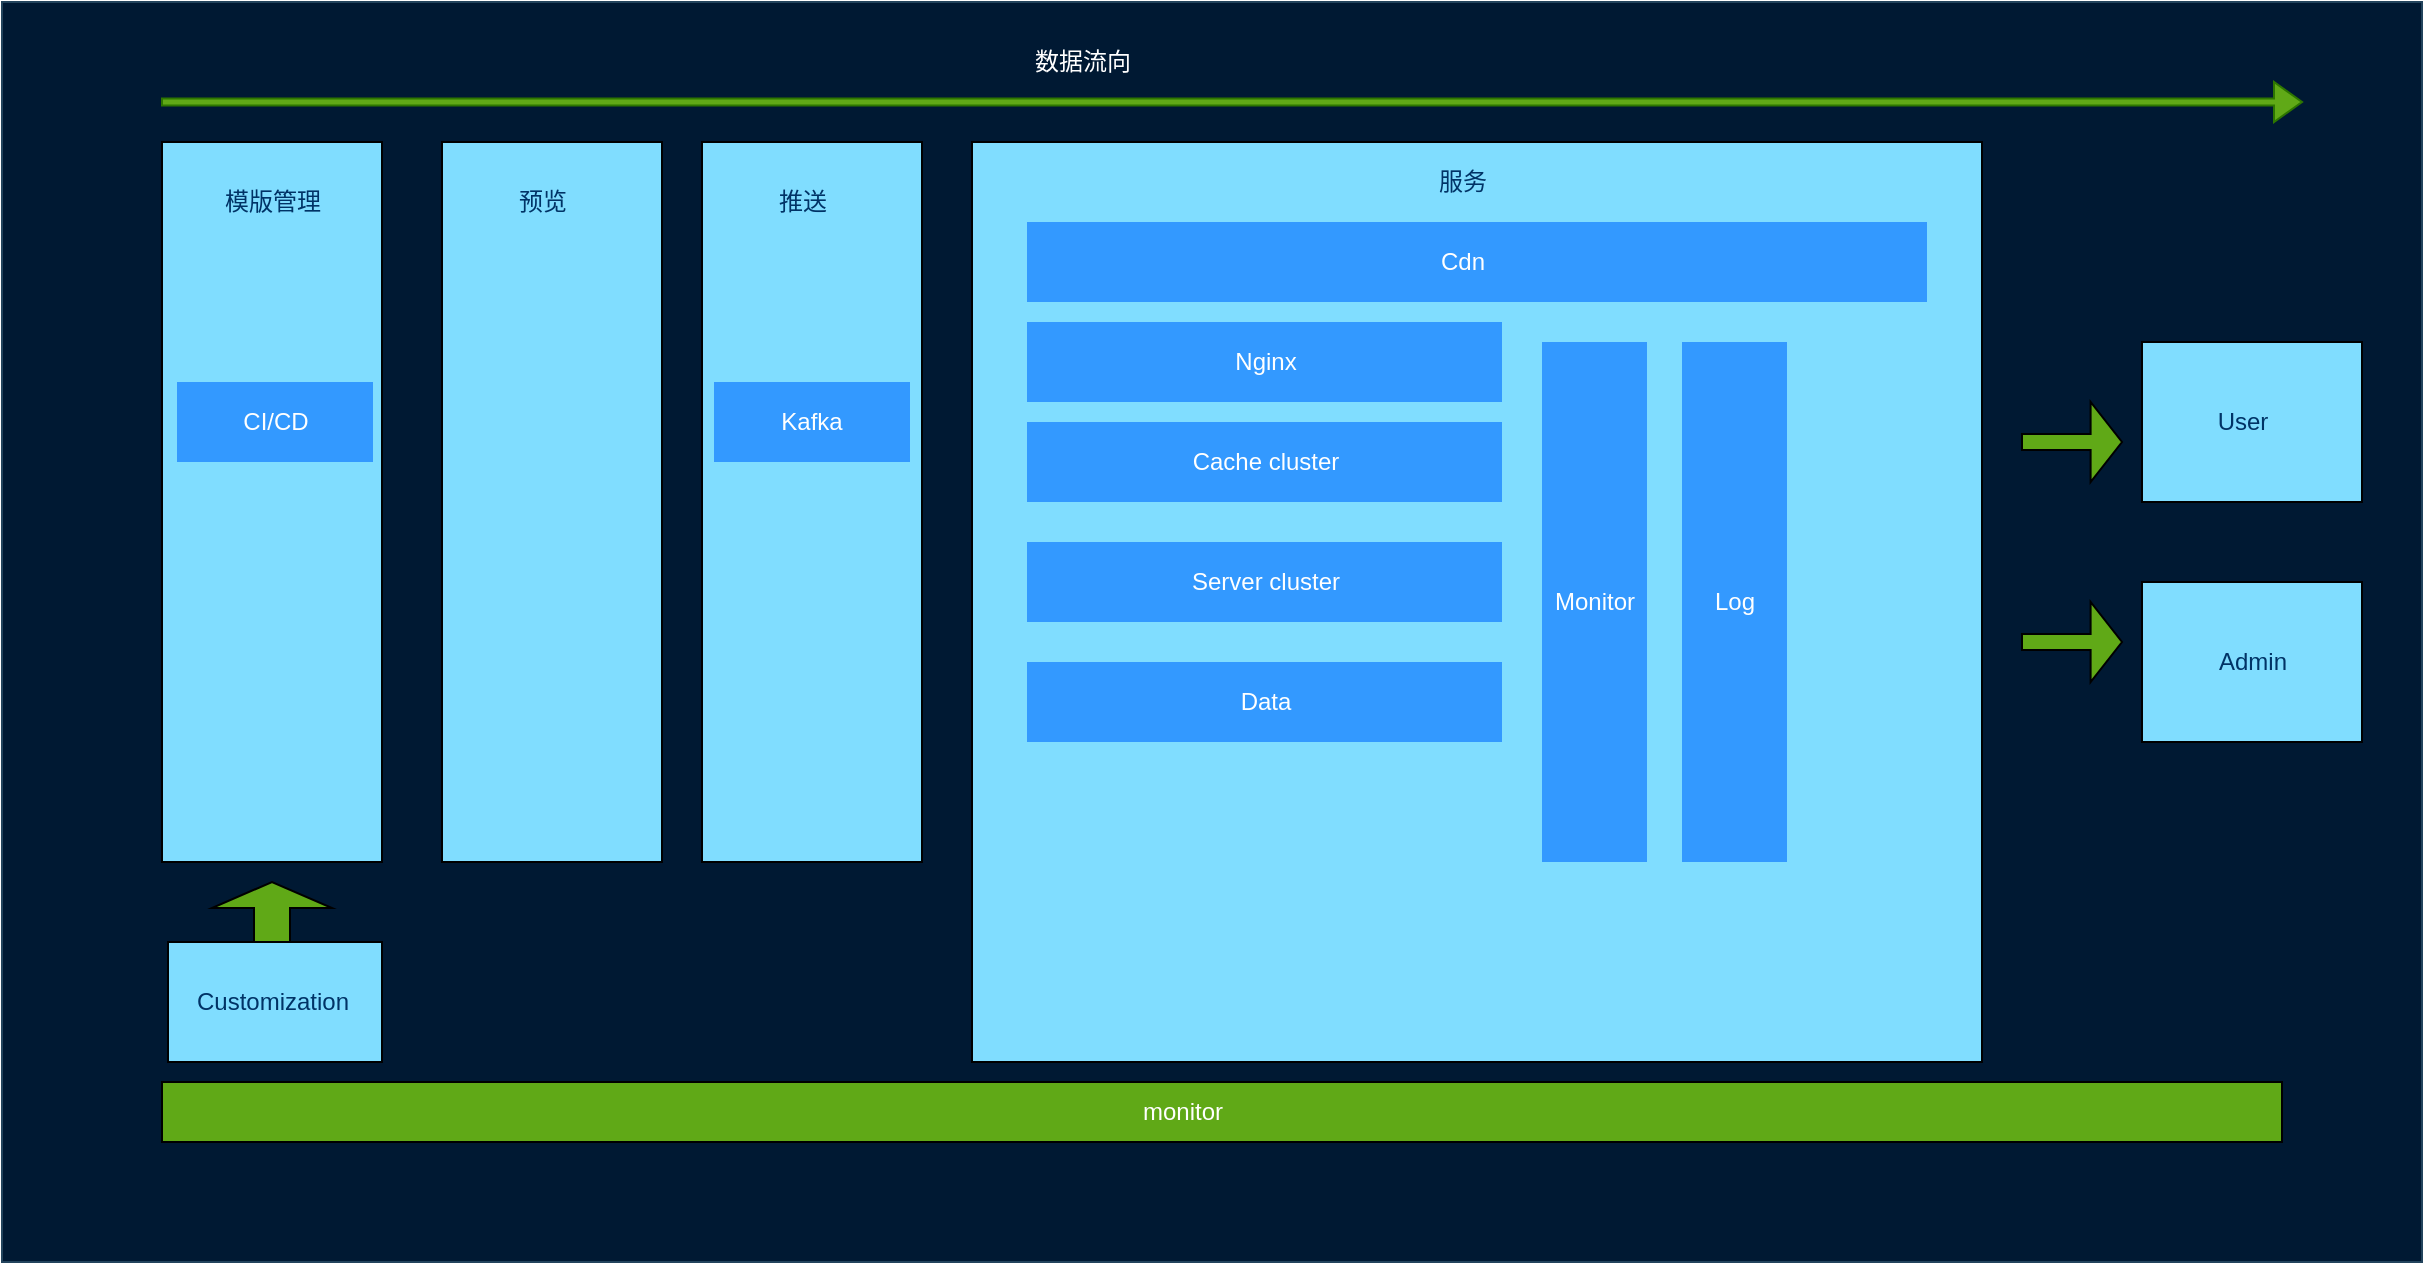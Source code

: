 <mxfile version="13.8.9-1" type="github">
  <diagram id="iEV1ejRToIr8UVOdlKpQ" name="Page-1">
    <mxGraphModel dx="1298" dy="635" grid="1" gridSize="10" guides="1" tooltips="1" connect="1" arrows="1" fold="1" page="1" pageScale="1" pageWidth="827" pageHeight="1169" math="0" shadow="0">
      <root>
        <mxCell id="0" />
        <mxCell id="1" parent="0" />
        <mxCell id="WxImUXz3UTkvo0BDCWMc-9" value="" style="rounded=0;whiteSpace=wrap;html=1;strokeColor=#23445d;fillColor=#001933;" vertex="1" parent="1">
          <mxGeometry x="70" y="50" width="1210" height="630" as="geometry" />
        </mxCell>
        <mxCell id="WxImUXz3UTkvo0BDCWMc-7" value="" style="html=1;shadow=0;dashed=0;align=center;verticalAlign=middle;shape=mxgraph.arrows2.arrow;dy=0.83;dx=14;notch=0;fillColor=#60a917;strokeColor=#2D7600;fontColor=#ffffff;" vertex="1" parent="1">
          <mxGeometry x="150" y="90" width="1070" height="20" as="geometry" />
        </mxCell>
        <mxCell id="WxImUXz3UTkvo0BDCWMc-8" value="数据流向" style="text;html=1;align=center;verticalAlign=middle;resizable=0;points=[];autosize=1;fontColor=#FFFFFF;" vertex="1" parent="1">
          <mxGeometry x="580" y="70" width="60" height="20" as="geometry" />
        </mxCell>
        <mxCell id="WxImUXz3UTkvo0BDCWMc-13" value="" style="rounded=0;whiteSpace=wrap;html=1;gradientColor=none;fontColor=#FFFFFF;fillColor=#80DDFF;" vertex="1" parent="1">
          <mxGeometry x="150" y="120" width="110" height="360" as="geometry" />
        </mxCell>
        <mxCell id="WxImUXz3UTkvo0BDCWMc-14" value="模版管理" style="text;html=1;align=center;verticalAlign=middle;resizable=0;points=[];autosize=1;fontColor=#003366;" vertex="1" parent="1">
          <mxGeometry x="175" y="140" width="60" height="20" as="geometry" />
        </mxCell>
        <mxCell id="WxImUXz3UTkvo0BDCWMc-15" value="" style="rounded=0;whiteSpace=wrap;html=1;gradientColor=none;fontColor=#006666;fillColor=#60A917;" vertex="1" parent="1">
          <mxGeometry x="150" y="590" width="1060" height="30" as="geometry" />
        </mxCell>
        <mxCell id="WxImUXz3UTkvo0BDCWMc-16" value="monitor" style="text;html=1;align=center;verticalAlign=middle;resizable=0;points=[];autosize=1;fontColor=#FFFFFF;" vertex="1" parent="1">
          <mxGeometry x="630" y="595" width="60" height="20" as="geometry" />
        </mxCell>
        <mxCell id="WxImUXz3UTkvo0BDCWMc-18" value="" style="rounded=0;whiteSpace=wrap;html=1;gradientColor=none;fontColor=#FFFFFF;fillColor=#80DDFF;" vertex="1" parent="1">
          <mxGeometry x="153" y="520" width="107" height="60" as="geometry" />
        </mxCell>
        <mxCell id="WxImUXz3UTkvo0BDCWMc-19" value="Customization" style="text;html=1;align=center;verticalAlign=middle;resizable=0;points=[];autosize=1;fontColor=#003366;" vertex="1" parent="1">
          <mxGeometry x="160" y="540" width="90" height="20" as="geometry" />
        </mxCell>
        <mxCell id="WxImUXz3UTkvo0BDCWMc-20" value="" style="shape=singleArrow;direction=north;whiteSpace=wrap;html=1;gradientColor=none;fontColor=#003366;fillColor=#60A917;arrowWidth=0.3;arrowSize=0.433;" vertex="1" parent="1">
          <mxGeometry x="175" y="490" width="60" height="30" as="geometry" />
        </mxCell>
        <mxCell id="WxImUXz3UTkvo0BDCWMc-21" value="" style="rounded=0;whiteSpace=wrap;html=1;gradientColor=none;fontColor=#FFFFFF;fillColor=#80DDFF;" vertex="1" parent="1">
          <mxGeometry x="290" y="120" width="110" height="360" as="geometry" />
        </mxCell>
        <mxCell id="WxImUXz3UTkvo0BDCWMc-22" value="预览" style="text;html=1;align=center;verticalAlign=middle;resizable=0;points=[];autosize=1;fontColor=#003366;" vertex="1" parent="1">
          <mxGeometry x="320" y="140" width="40" height="20" as="geometry" />
        </mxCell>
        <mxCell id="WxImUXz3UTkvo0BDCWMc-23" value="" style="rounded=0;whiteSpace=wrap;html=1;gradientColor=none;fontColor=#FFFFFF;fillColor=#80DDFF;" vertex="1" parent="1">
          <mxGeometry x="420" y="120" width="110" height="360" as="geometry" />
        </mxCell>
        <mxCell id="WxImUXz3UTkvo0BDCWMc-24" value="推送" style="text;html=1;align=center;verticalAlign=middle;resizable=0;points=[];autosize=1;fontColor=#003366;" vertex="1" parent="1">
          <mxGeometry x="450" y="140" width="40" height="20" as="geometry" />
        </mxCell>
        <mxCell id="WxImUXz3UTkvo0BDCWMc-25" value="" style="rounded=0;whiteSpace=wrap;html=1;gradientColor=none;fontColor=#FFFFFF;fillColor=#80DDFF;" vertex="1" parent="1">
          <mxGeometry x="555" y="120" width="505" height="460" as="geometry" />
        </mxCell>
        <mxCell id="WxImUXz3UTkvo0BDCWMc-26" value="" style="rounded=0;whiteSpace=wrap;html=1;gradientColor=none;fontColor=#FFFFFF;fillColor=#3399FF;strokeColor=none;" vertex="1" parent="1">
          <mxGeometry x="582.5" y="160" width="450" height="40" as="geometry" />
        </mxCell>
        <mxCell id="WxImUXz3UTkvo0BDCWMc-28" value="Cdn" style="text;html=1;align=center;verticalAlign=middle;resizable=0;points=[];autosize=1;fontColor=#FFFFFF;" vertex="1" parent="1">
          <mxGeometry x="780" y="170" width="40" height="20" as="geometry" />
        </mxCell>
        <mxCell id="WxImUXz3UTkvo0BDCWMc-31" value="服务" style="text;html=1;align=center;verticalAlign=middle;resizable=0;points=[];autosize=1;fontColor=#003366;" vertex="1" parent="1">
          <mxGeometry x="780" y="130" width="40" height="20" as="geometry" />
        </mxCell>
        <mxCell id="WxImUXz3UTkvo0BDCWMc-32" value="Nginx" style="rounded=0;whiteSpace=wrap;html=1;gradientColor=none;fontColor=#FFFFFF;fillColor=#3399FF;strokeColor=none;" vertex="1" parent="1">
          <mxGeometry x="582.5" y="210" width="237.5" height="40" as="geometry" />
        </mxCell>
        <mxCell id="WxImUXz3UTkvo0BDCWMc-33" value="Cache cluster" style="rounded=0;whiteSpace=wrap;html=1;gradientColor=none;fontColor=#FFFFFF;fillColor=#3399FF;strokeColor=none;" vertex="1" parent="1">
          <mxGeometry x="582.5" y="260" width="237.5" height="40" as="geometry" />
        </mxCell>
        <mxCell id="WxImUXz3UTkvo0BDCWMc-35" value="Server cluster" style="rounded=0;whiteSpace=wrap;html=1;gradientColor=none;fontColor=#FFFFFF;fillColor=#3399FF;strokeColor=none;" vertex="1" parent="1">
          <mxGeometry x="582.5" y="320" width="237.5" height="40" as="geometry" />
        </mxCell>
        <mxCell id="WxImUXz3UTkvo0BDCWMc-37" value="Data" style="rounded=0;whiteSpace=wrap;html=1;gradientColor=none;fontColor=#FFFFFF;fillColor=#3399FF;strokeColor=none;" vertex="1" parent="1">
          <mxGeometry x="582.5" y="380" width="237.5" height="40" as="geometry" />
        </mxCell>
        <mxCell id="WxImUXz3UTkvo0BDCWMc-38" value="Monitor" style="rounded=0;whiteSpace=wrap;html=1;gradientColor=none;fontColor=#FFFFFF;fillColor=#3399FF;strokeColor=none;" vertex="1" parent="1">
          <mxGeometry x="840" y="220" width="52.5" height="260" as="geometry" />
        </mxCell>
        <mxCell id="WxImUXz3UTkvo0BDCWMc-39" value="Log" style="rounded=0;whiteSpace=wrap;html=1;gradientColor=none;fontColor=#FFFFFF;fillColor=#3399FF;strokeColor=none;" vertex="1" parent="1">
          <mxGeometry x="910" y="220" width="52.5" height="260" as="geometry" />
        </mxCell>
        <mxCell id="WxImUXz3UTkvo0BDCWMc-40" value="" style="shape=singleArrow;whiteSpace=wrap;html=1;gradientColor=none;fontColor=#003366;fillColor=#60A917;arrowWidth=0.2;arrowSize=0.314;" vertex="1" parent="1">
          <mxGeometry x="1080" y="250" width="50" height="40" as="geometry" />
        </mxCell>
        <mxCell id="WxImUXz3UTkvo0BDCWMc-42" value="" style="shape=singleArrow;whiteSpace=wrap;html=1;gradientColor=none;fontColor=#003366;fillColor=#60A917;arrowWidth=0.2;arrowSize=0.314;" vertex="1" parent="1">
          <mxGeometry x="1080" y="350" width="50" height="40" as="geometry" />
        </mxCell>
        <mxCell id="WxImUXz3UTkvo0BDCWMc-43" value="" style="rounded=0;whiteSpace=wrap;html=1;gradientColor=none;fontColor=#FFFFFF;fillColor=#80DDFF;" vertex="1" parent="1">
          <mxGeometry x="1140" y="220" width="110" height="80" as="geometry" />
        </mxCell>
        <mxCell id="WxImUXz3UTkvo0BDCWMc-44" value="" style="rounded=0;whiteSpace=wrap;html=1;gradientColor=none;fontColor=#FFFFFF;fillColor=#80DDFF;" vertex="1" parent="1">
          <mxGeometry x="1140" y="340" width="110" height="80" as="geometry" />
        </mxCell>
        <mxCell id="WxImUXz3UTkvo0BDCWMc-45" value="User" style="text;html=1;align=center;verticalAlign=middle;resizable=0;points=[];autosize=1;fontColor=#003366;" vertex="1" parent="1">
          <mxGeometry x="1170" y="250" width="40" height="20" as="geometry" />
        </mxCell>
        <mxCell id="WxImUXz3UTkvo0BDCWMc-46" value="Admin" style="text;html=1;align=center;verticalAlign=middle;resizable=0;points=[];autosize=1;fontColor=#003366;" vertex="1" parent="1">
          <mxGeometry x="1170" y="370" width="50" height="20" as="geometry" />
        </mxCell>
        <mxCell id="WxImUXz3UTkvo0BDCWMc-47" value="Kafka" style="rounded=0;whiteSpace=wrap;html=1;gradientColor=none;fontColor=#FFFFFF;fillColor=#3399FF;strokeColor=none;" vertex="1" parent="1">
          <mxGeometry x="426" y="240" width="98" height="40" as="geometry" />
        </mxCell>
        <mxCell id="WxImUXz3UTkvo0BDCWMc-48" value="CI/CD" style="rounded=0;whiteSpace=wrap;html=1;gradientColor=none;fontColor=#FFFFFF;fillColor=#3399FF;strokeColor=none;" vertex="1" parent="1">
          <mxGeometry x="157.5" y="240" width="98" height="40" as="geometry" />
        </mxCell>
      </root>
    </mxGraphModel>
  </diagram>
</mxfile>

